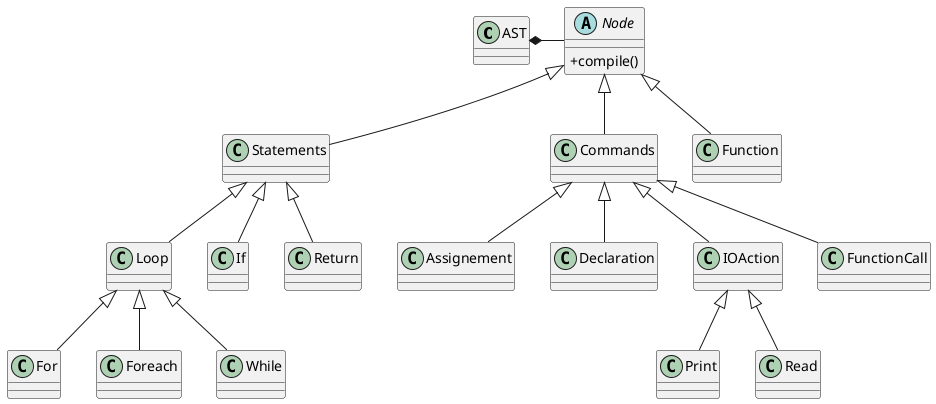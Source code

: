 @startuml
skinparam classAttributeIconSize 0

class AST {
}

AST *- Node

abstract class Node {
+compile()
}

Node <|-- Statements
Node <|-- Commands
Node <|-- Function

Commands <|-- Assignement
Commands <|-- Declaration
Commands <|-- IOAction
Commands <|-- FunctionCall

Statements <|-- Loop
Statements <|-- If
Statements <|-- Return

Loop <|-- For
Loop <|-- Foreach
Loop <|-- While

IOAction <|-- Print
IOAction <|-- Read
@enduml
